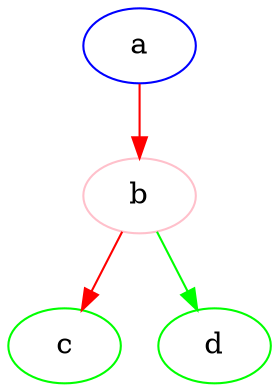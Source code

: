 digraph graphname {
	a [color = blue];
	b [color = pink];
    a -> b -> c[color = red];
	c, d [color = green];
	b -> d[color = green];
}